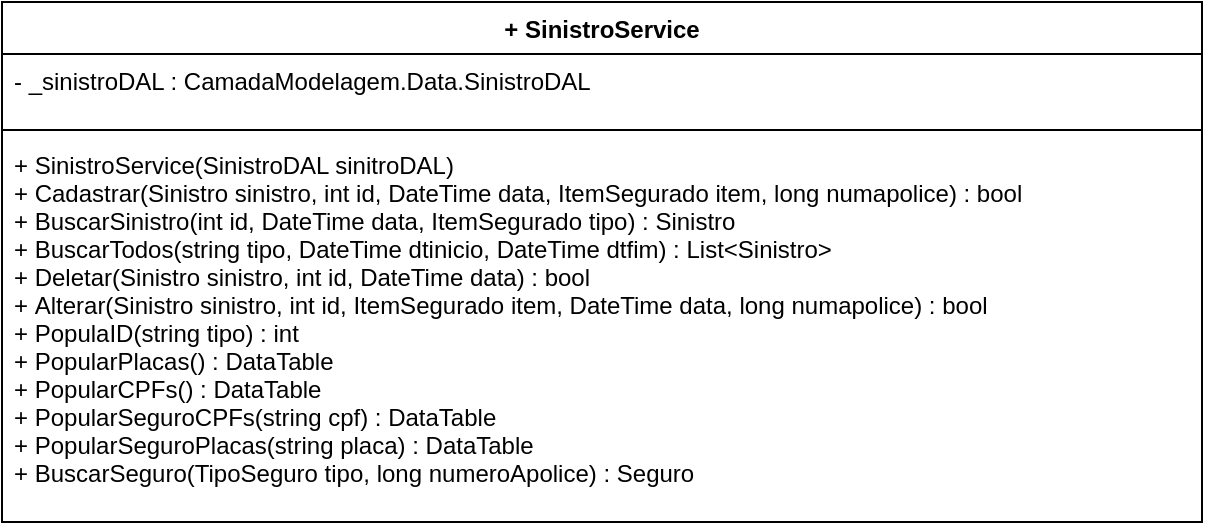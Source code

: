 <mxfile version="12.2.0" type="device" pages="1"><diagram id="-L9IpRQf3EQlU6v8rdQ8" name="Page-1"><mxGraphModel dx="984" dy="349" grid="1" gridSize="10" guides="1" tooltips="1" connect="1" arrows="1" fold="1" page="1" pageScale="1" pageWidth="1169" pageHeight="827" math="0" shadow="0"><root><mxCell id="0"/><mxCell id="1" parent="0"/><mxCell id="MYMX8F3CuHnzxPZbWVWI-5" value="+ SinistroService" style="swimlane;fontStyle=1;align=center;verticalAlign=top;childLayout=stackLayout;horizontal=1;startSize=26;horizontalStack=0;resizeParent=1;resizeParentMax=0;resizeLast=0;collapsible=1;marginBottom=0;" parent="1" vertex="1"><mxGeometry x="10" y="70" width="600" height="260" as="geometry"/></mxCell><mxCell id="MYMX8F3CuHnzxPZbWVWI-6" value="- _sinistroDAL : CamadaModelagem.Data.SinistroDAL&#10;" style="text;strokeColor=none;fillColor=none;align=left;verticalAlign=top;spacingLeft=4;spacingRight=4;overflow=hidden;rotatable=0;points=[[0,0.5],[1,0.5]];portConstraint=eastwest;" parent="MYMX8F3CuHnzxPZbWVWI-5" vertex="1"><mxGeometry y="26" width="600" height="34" as="geometry"/></mxCell><mxCell id="MYMX8F3CuHnzxPZbWVWI-7" value="" style="line;strokeWidth=1;fillColor=none;align=left;verticalAlign=middle;spacingTop=-1;spacingLeft=3;spacingRight=3;rotatable=0;labelPosition=right;points=[];portConstraint=eastwest;" parent="MYMX8F3CuHnzxPZbWVWI-5" vertex="1"><mxGeometry y="60" width="600" height="8" as="geometry"/></mxCell><mxCell id="MYMX8F3CuHnzxPZbWVWI-8" value="+ SinistroService(SinistroDAL sinitroDAL)&#10;+ Cadastrar(Sinistro sinistro, int id, DateTime data, ItemSegurado item, long numapolice) : bool&#10;+ BuscarSinistro(int id, DateTime data, ItemSegurado tipo) : Sinistro&#10;+ BuscarTodos(string tipo, DateTime dtinicio, DateTime dtfim) : List&lt;Sinistro&gt;&#10;+ Deletar(Sinistro sinistro, int id, DateTime data) : bool&#10;+ Alterar(Sinistro sinistro, int id, ItemSegurado item, DateTime data, long numapolice) : bool&#10;+ PopulaID(string tipo) : int&#10;+ PopularPlacas() : DataTable&#10;+ PopularCPFs() : DataTable&#10;+ PopularSeguroCPFs(string cpf) : DataTable&#10;+ PopularSeguroPlacas(string placa) : DataTable&#10;+ BuscarSeguro(TipoSeguro tipo, long numeroApolice) : Seguro&#10;&#10; " style="text;strokeColor=none;fillColor=none;align=left;verticalAlign=top;spacingLeft=4;spacingRight=4;overflow=hidden;rotatable=0;points=[[0,0.5],[1,0.5]];portConstraint=eastwest;" parent="MYMX8F3CuHnzxPZbWVWI-5" vertex="1"><mxGeometry y="68" width="600" height="192" as="geometry"/></mxCell></root></mxGraphModel></diagram></mxfile>